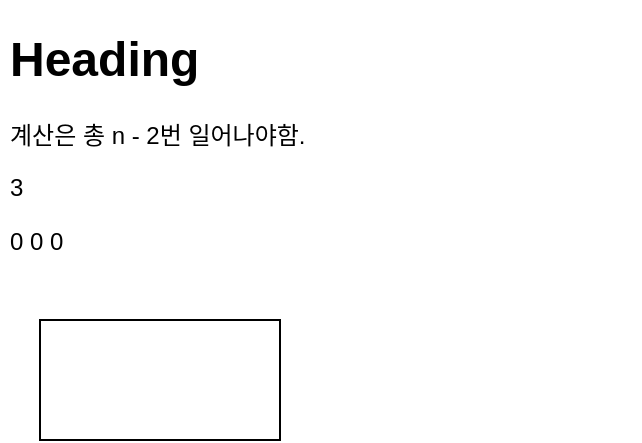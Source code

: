 <mxfile version="22.1.16" type="device">
  <diagram name="페이지-1" id="GFTtZ2BRolzbn53RG4Lo">
    <mxGraphModel dx="1176" dy="685" grid="1" gridSize="10" guides="1" tooltips="1" connect="1" arrows="1" fold="1" page="1" pageScale="1" pageWidth="827" pageHeight="1169" math="0" shadow="0">
      <root>
        <mxCell id="0" />
        <mxCell id="1" parent="0" />
        <mxCell id="fk01CfzHhJr1-c4exfhM-1" value="" style="rounded=0;whiteSpace=wrap;html=1;" vertex="1" parent="1">
          <mxGeometry x="130" y="180" width="120" height="60" as="geometry" />
        </mxCell>
        <mxCell id="fk01CfzHhJr1-c4exfhM-2" value="&lt;h1&gt;Heading&lt;/h1&gt;&lt;p&gt;계산은 총 n - 2번 일어나야함.&amp;nbsp;&amp;nbsp;&lt;/p&gt;&lt;p&gt;3&lt;/p&gt;&lt;p&gt;0 0 0&lt;/p&gt;&lt;p&gt;&lt;br&gt;&lt;/p&gt;" style="text;html=1;strokeColor=none;fillColor=none;spacing=5;spacingTop=-20;whiteSpace=wrap;overflow=hidden;rounded=0;" vertex="1" parent="1">
          <mxGeometry x="110" y="30" width="320" height="120" as="geometry" />
        </mxCell>
      </root>
    </mxGraphModel>
  </diagram>
</mxfile>
